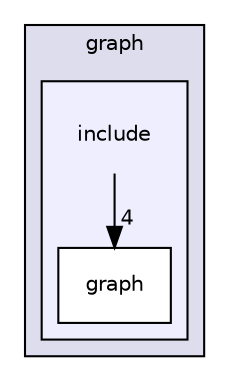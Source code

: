 digraph "NANA/modules/graph/include" {
  compound=true
  node [ fontsize="10", fontname="Helvetica"];
  edge [ labelfontsize="10", labelfontname="Helvetica"];
  subgraph clusterdir_33c137a055f180a488eaf5b0b4e3c87c {
    graph [ bgcolor="#ddddee", pencolor="black", label="graph" fontname="Helvetica", fontsize="10", URL="dir_33c137a055f180a488eaf5b0b4e3c87c.html"]
  subgraph clusterdir_530ae37280304dae5fb598c43c6ead02 {
    graph [ bgcolor="#eeeeff", pencolor="black", label="" URL="dir_530ae37280304dae5fb598c43c6ead02.html"];
    dir_530ae37280304dae5fb598c43c6ead02 [shape=plaintext label="include"];
  dir_ded71b52e7152afc80bc15dd74410626 [shape=box label="graph" fillcolor="white" style="filled" URL="dir_ded71b52e7152afc80bc15dd74410626.html"];
  }
  }
  dir_530ae37280304dae5fb598c43c6ead02->dir_ded71b52e7152afc80bc15dd74410626 [headlabel="4", labeldistance=1.5 headhref="dir_000019_000020.html"];
}
